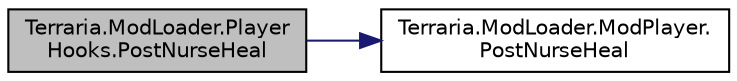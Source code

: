 digraph "Terraria.ModLoader.PlayerHooks.PostNurseHeal"
{
  edge [fontname="Helvetica",fontsize="10",labelfontname="Helvetica",labelfontsize="10"];
  node [fontname="Helvetica",fontsize="10",shape=record];
  rankdir="LR";
  Node187 [label="Terraria.ModLoader.Player\lHooks.PostNurseHeal",height=0.2,width=0.4,color="black", fillcolor="grey75", style="filled", fontcolor="black"];
  Node187 -> Node188 [color="midnightblue",fontsize="10",style="solid",fontname="Helvetica"];
  Node188 [label="Terraria.ModLoader.ModPlayer.\lPostNurseHeal",height=0.2,width=0.4,color="black", fillcolor="white", style="filled",URL="$class_terraria_1_1_mod_loader_1_1_mod_player.html#a45132e5966e1f6c5761833bd34c238e0",tooltip="Called on the Client after the player heals themselves with the Nurse NPC. "];
}
